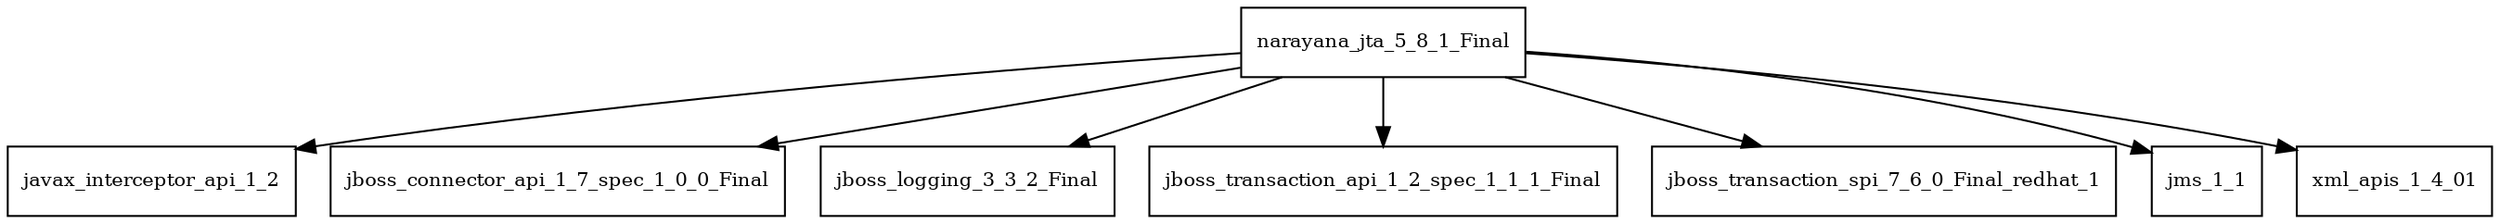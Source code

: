 digraph narayana_jta_5_8_1_Final_dependencies {
  node [shape = box, fontsize=10.0];
  narayana_jta_5_8_1_Final -> javax_interceptor_api_1_2;
  narayana_jta_5_8_1_Final -> jboss_connector_api_1_7_spec_1_0_0_Final;
  narayana_jta_5_8_1_Final -> jboss_logging_3_3_2_Final;
  narayana_jta_5_8_1_Final -> jboss_transaction_api_1_2_spec_1_1_1_Final;
  narayana_jta_5_8_1_Final -> jboss_transaction_spi_7_6_0_Final_redhat_1;
  narayana_jta_5_8_1_Final -> jms_1_1;
  narayana_jta_5_8_1_Final -> xml_apis_1_4_01;
}
